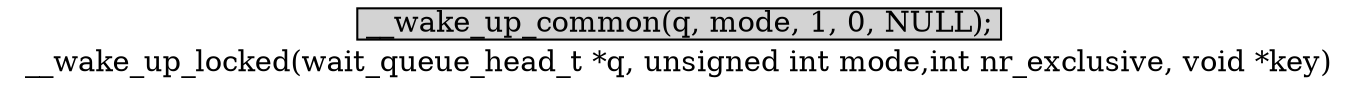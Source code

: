 digraph __wake_up_locked{
        label="__wake_up_locked(wait_queue_head_t *q, unsigned int mode,int nr_exclusive, void *key)";
        size="10,18";
        ratio=filled;
        
		node[style=filled, shape = box, margin="0.05,0.005",height="0.1",width="0.1"];

		__wake_up_common[label="__wake_up_common(q, mode, 1, 0, NULL);"];
		
		}
